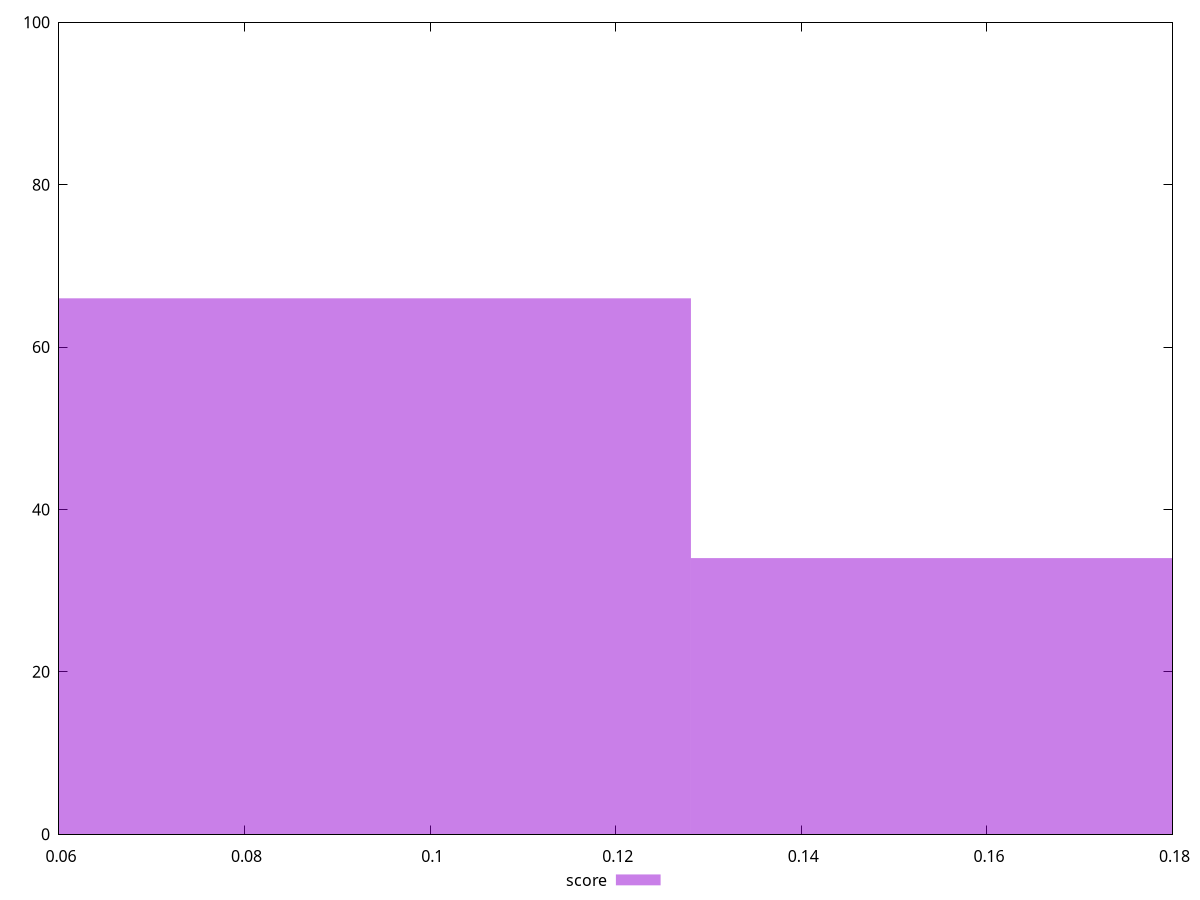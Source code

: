 reset

$score <<EOF
0.17080356192585308 34
0.08540178096292654 66
EOF

set key outside below
set boxwidth 0.08540178096292654
set xrange [0.06:0.18]
set yrange [0:100]
set trange [0:100]
set style fill transparent solid 0.5 noborder
set terminal svg size 640, 490 enhanced background rgb 'white'
set output "report_00009_2021-02-08T22-37-41.559Z/largest-contentful-paint/samples/pages+cached+noadtech/score/histogram.svg"

plot $score title "score" with boxes

reset
